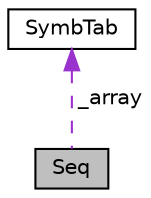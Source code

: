digraph "Seq"
{
  edge [fontname="Helvetica",fontsize="10",labelfontname="Helvetica",labelfontsize="10"];
  node [fontname="Helvetica",fontsize="10",shape=record];
  Node1 [label="Seq",height=0.2,width=0.4,color="black", fillcolor="grey75", style="filled" fontcolor="black"];
  Node2 -> Node1 [dir="back",color="darkorchid3",fontsize="10",style="dashed",label=" _array" ,fontname="Helvetica"];
  Node2 [label="SymbTab",height=0.2,width=0.4,color="black", fillcolor="white", style="filled",URL="$classSymbTab.html"];
}
